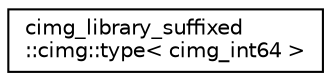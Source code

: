 digraph "Graphical Class Hierarchy"
{
 // LATEX_PDF_SIZE
  edge [fontname="Helvetica",fontsize="10",labelfontname="Helvetica",labelfontsize="10"];
  node [fontname="Helvetica",fontsize="10",shape=record];
  rankdir="LR";
  Node0 [label="cimg_library_suffixed\l::cimg::type\< cimg_int64 \>",height=0.2,width=0.4,color="black", fillcolor="white", style="filled",URL="$structcimg__library__suffixed_1_1cimg_1_1type_3_01cimg__int64_01_4.html",tooltip=" "];
}
